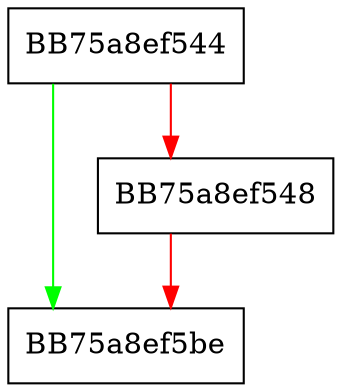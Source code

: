 digraph _event_select_tamper_details {
  node [shape="box"];
  graph [splines=ortho];
  BB75a8ef544 -> BB75a8ef5be [color="green"];
  BB75a8ef544 -> BB75a8ef548 [color="red"];
  BB75a8ef548 -> BB75a8ef5be [color="red"];
}